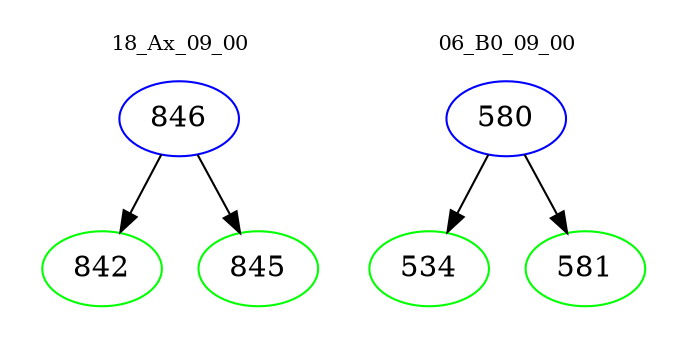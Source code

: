 digraph{
subgraph cluster_0 {
color = white
label = "18_Ax_09_00";
fontsize=10;
T0_846 [label="846", color="blue"]
T0_846 -> T0_842 [color="black"]
T0_842 [label="842", color="green"]
T0_846 -> T0_845 [color="black"]
T0_845 [label="845", color="green"]
}
subgraph cluster_1 {
color = white
label = "06_B0_09_00";
fontsize=10;
T1_580 [label="580", color="blue"]
T1_580 -> T1_534 [color="black"]
T1_534 [label="534", color="green"]
T1_580 -> T1_581 [color="black"]
T1_581 [label="581", color="green"]
}
}
